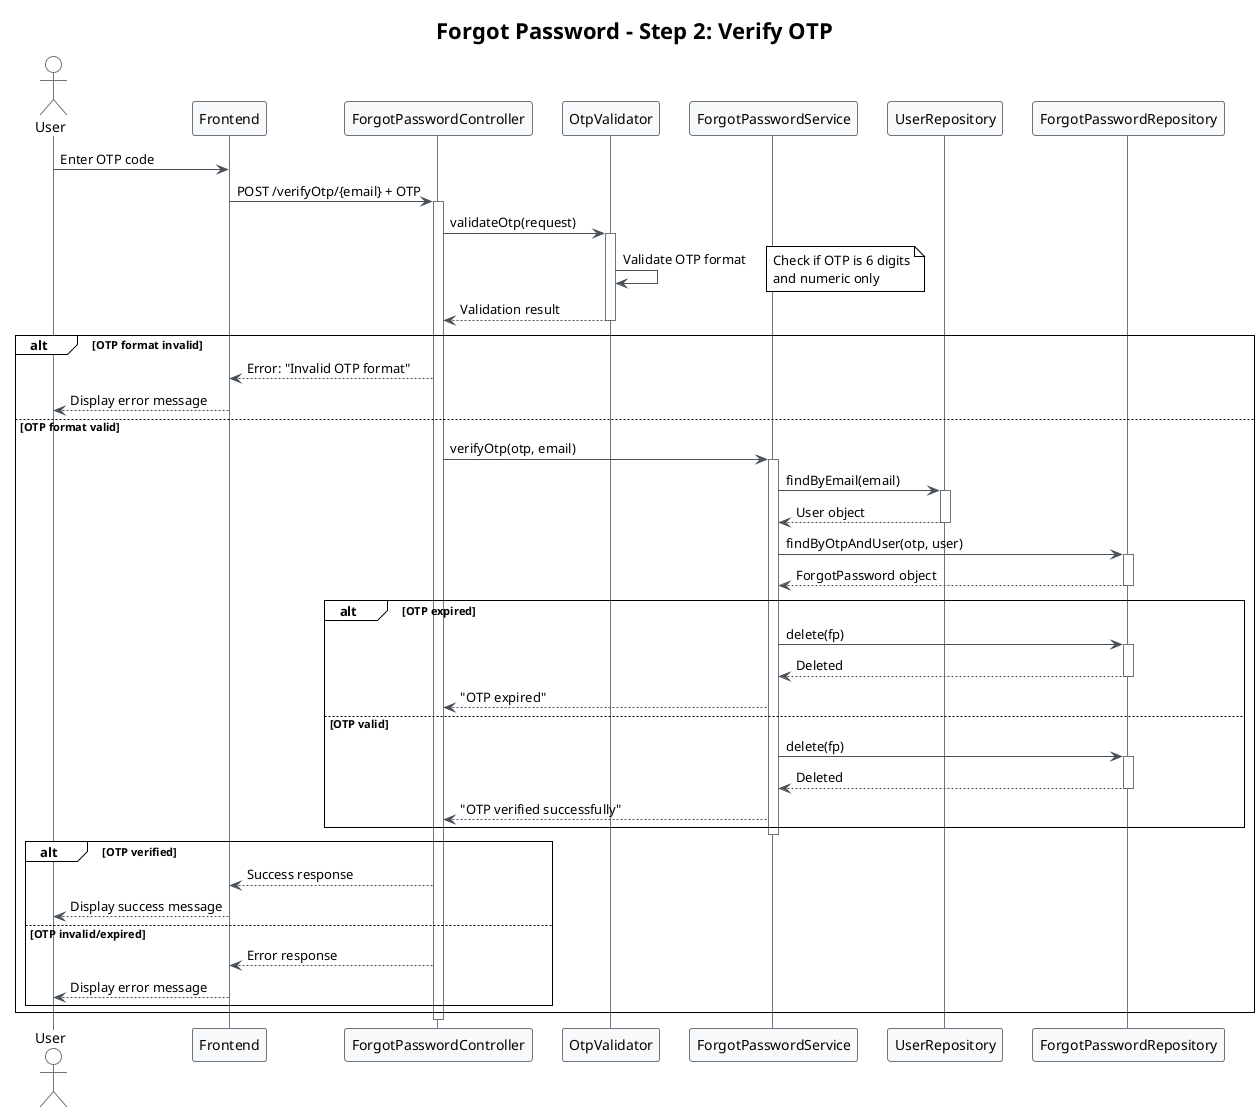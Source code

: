 @startuml ForgotPassword_Step2_VerifyOTP_Sequence_Diagram

!theme plain
skinparam backgroundColor #FFFFFF
skinparam sequence {
    ArrowColor #495057
    ActorBorderColor #6C757D
    LifeLineBorderColor #6C757D
    ParticipantBorderColor #6C757D
    ParticipantBackgroundColor #F8F9FA
}

title **Forgot Password - Step 2: Verify OTP**

actor User as U
participant "Frontend" as F
participant "ForgotPasswordController" as C
participant "OtpValidator" as OV
participant "ForgotPasswordService" as FPS
participant "UserRepository" as UR
participant "ForgotPasswordRepository" as FPR

U -> F: Enter OTP code
F -> C: POST /verifyOtp/{email} + OTP
activate C

C -> OV: validateOtp(request)
activate OV
OV -> OV: Validate OTP format
note right: Check if OTP is 6 digits\nand numeric only
OV --> C: Validation result
deactivate OV

alt OTP format invalid
    C --> F: Error: "Invalid OTP format"
    F --> U: Display error message
else OTP format valid
    C -> FPS: verifyOtp(otp, email)
    activate FPS
    
    FPS -> UR: findByEmail(email)
    activate UR
    UR --> FPS: User object
    deactivate UR
    
    FPS -> FPR: findByOtpAndUser(otp, user)
    activate FPR
    FPR --> FPS: ForgotPassword object
    deactivate FPR
    
    alt OTP expired
        FPS -> FPR: delete(fp)
        activate FPR
        FPR --> FPS: Deleted
        deactivate FPR
        FPS --> C: "OTP expired"
    else OTP valid
        FPS -> FPR: delete(fp)
        activate FPR
        FPR --> FPS: Deleted
        deactivate FPR
        FPS --> C: "OTP verified successfully"
    end
    deactivate FPS
    
    alt OTP verified
        C --> F: Success response
        F --> U: Display success message
    else OTP invalid/expired
        C --> F: Error response
        F --> U: Display error message
    end
end
deactivate C

@enduml

